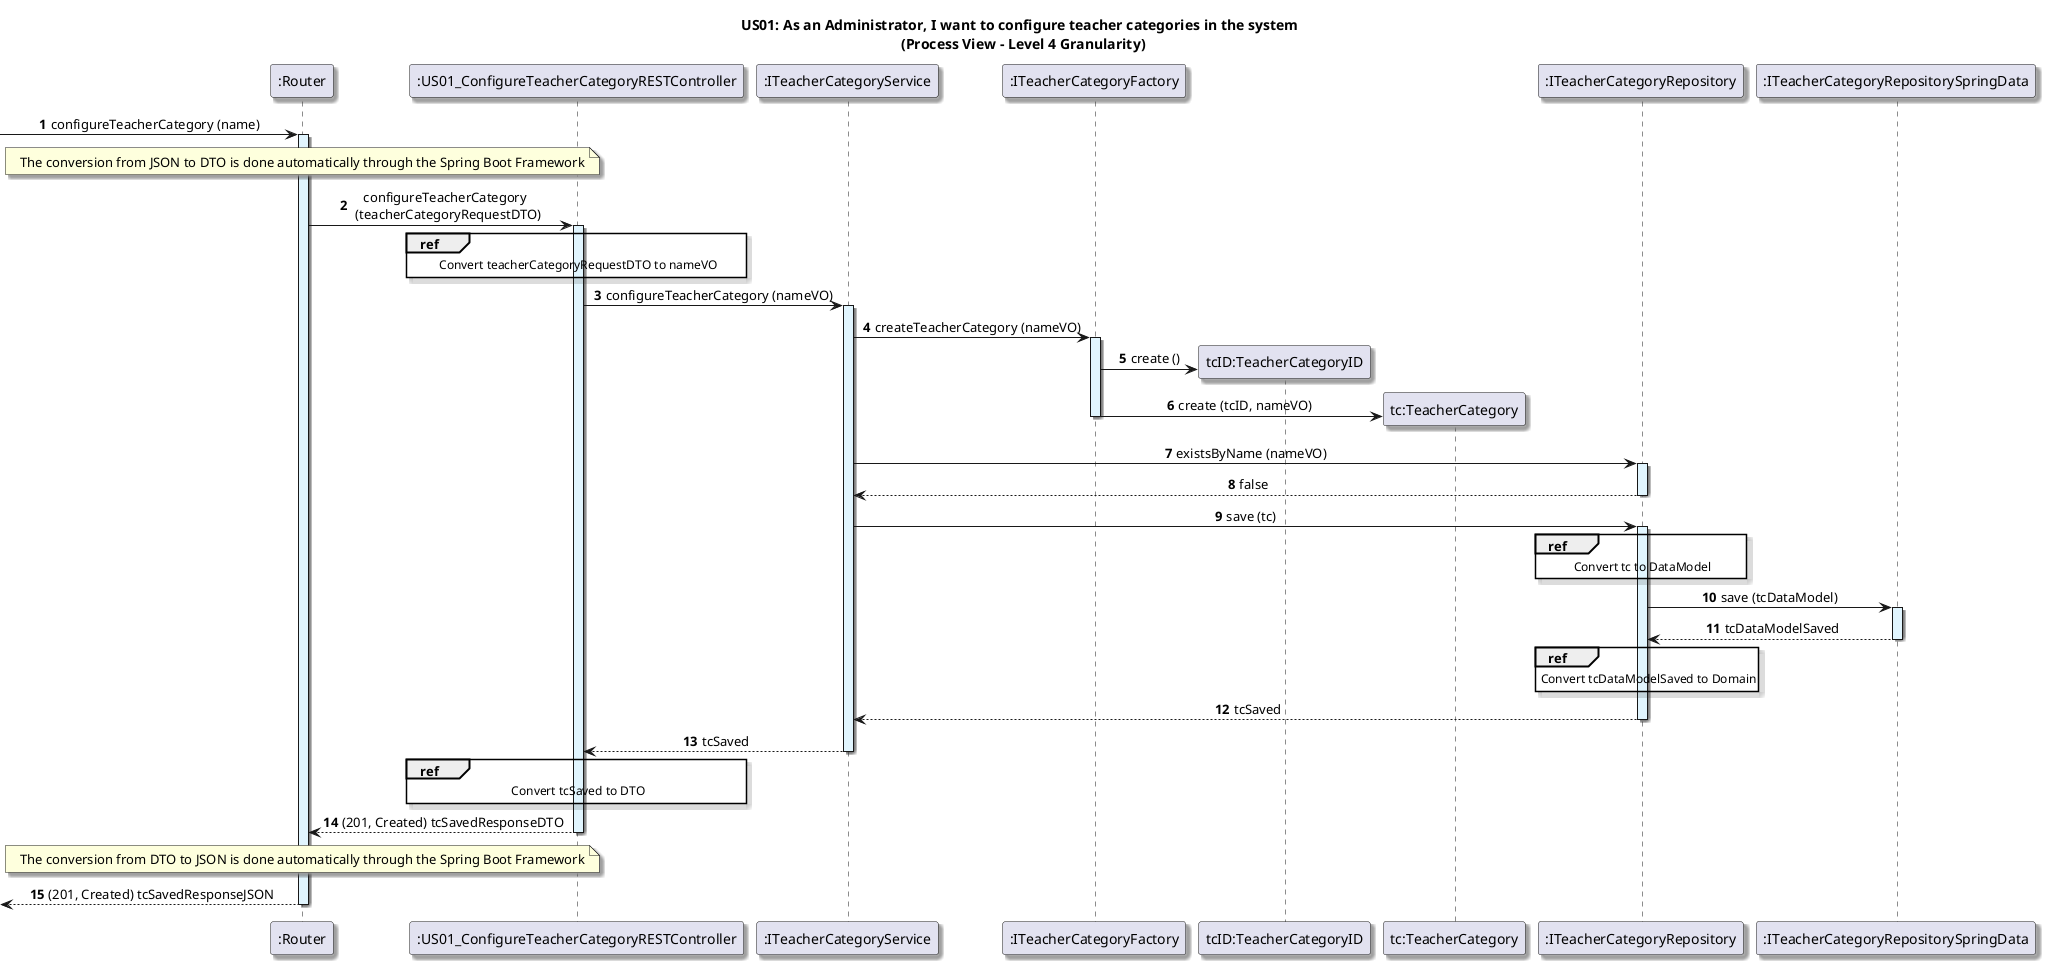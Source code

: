@startuml

title US01: As an Administrator, I want to configure teacher categories in the system \n (Process View - Level 4 Granularity)

skinparam defaultTextAlignment center
skinparam shadowing true

autonumber

participant ":Router" as router
-> router: configureTeacherCategory (name)
activate router #E1F5FE

note over router: The conversion from JSON to DTO is done automatically through the Spring Boot Framework


participant ":US01_ConfigureTeacherCategoryRESTController" as Controller
router -> Controller: configureTeacherCategory \n (teacherCategoryRequestDTO)
activate Controller #E1F5FE

ref over Controller
    Convert teacherCategoryRequestDTO to nameVO
end

participant ":ITeacherCategoryService" as service
Controller -> service: configureTeacherCategory (nameVO)
activate service #E1F5FE

participant ":ITeacherCategoryFactory" as Factory
service -> Factory: createTeacherCategory (nameVO)
activate Factory #E1F5FE

create "tcID:TeacherCategoryID"
Factory -> "tcID:TeacherCategoryID": create ()

create "tc:TeacherCategory"
Factory -> "tc:TeacherCategory": create (tcID, nameVO)
deactivate Factory

participant ":ITeacherCategoryRepository" as Repository
service -> Repository: existsByName (nameVO)
activate Repository #E1F5FE
Repository --> service: false
deactivate Repository

service -> Repository: save (tc)
activate Repository #E1F5FE

ref over Repository
    Convert tc to DataModel
end

participant ":ITeacherCategoryRepositorySpringData" as springDataRepository
Repository -> springDataRepository: save (tcDataModel)
activate springDataRepository #E1F5FE
springDataRepository --> Repository : tcDataModelSaved
deactivate springDataRepository

ref over Repository
    Convert tcDataModelSaved to Domain
end

Repository --> service: tcSaved
deactivate Repository

service --> Controller: tcSaved
deactivate service

ref over Controller
    Convert tcSaved to DTO
end

Controller --> router: (201, Created) tcSavedResponseDTO
deactivate Controller


note over router: The conversion from DTO to JSON is done automatically through the Spring Boot Framework


<-- router: (201, Created) tcSavedResponseJSON
deactivate router

@enduml